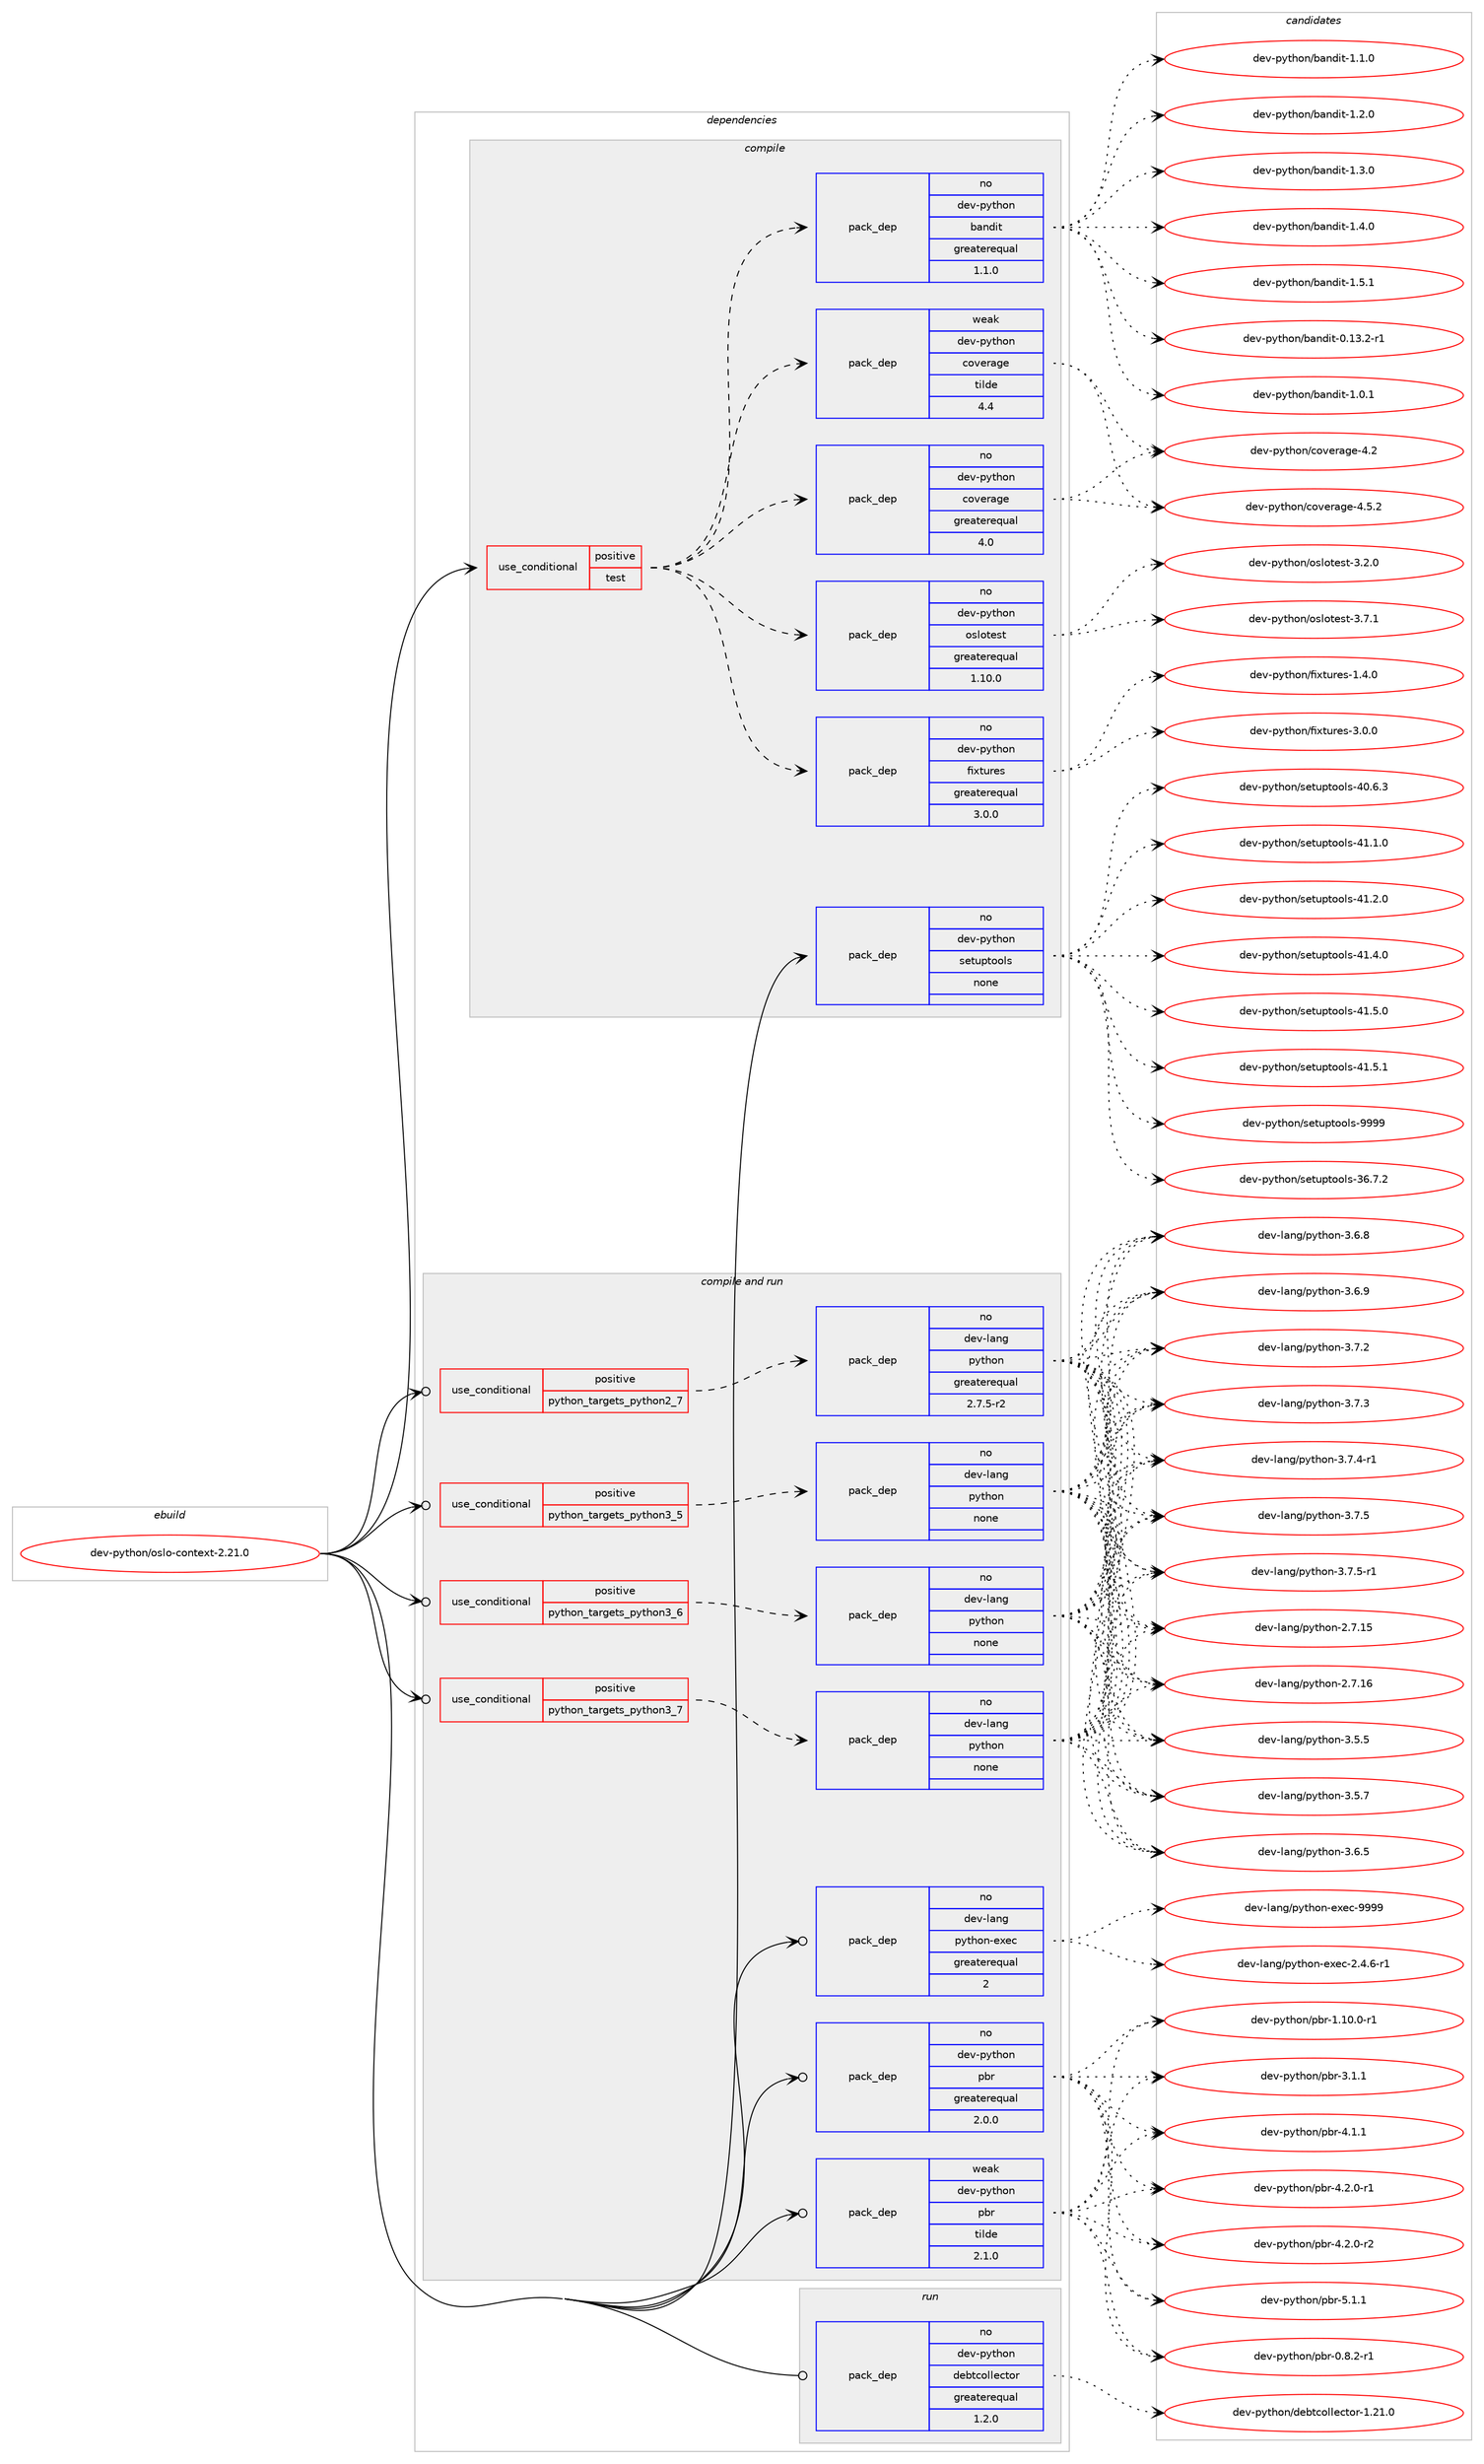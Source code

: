 digraph prolog {

# *************
# Graph options
# *************

newrank=true;
concentrate=true;
compound=true;
graph [rankdir=LR,fontname=Helvetica,fontsize=10,ranksep=1.5];#, ranksep=2.5, nodesep=0.2];
edge  [arrowhead=vee];
node  [fontname=Helvetica,fontsize=10];

# **********
# The ebuild
# **********

subgraph cluster_leftcol {
color=gray;
rank=same;
label=<<i>ebuild</i>>;
id [label="dev-python/oslo-context-2.21.0", color=red, width=4, href="../dev-python/oslo-context-2.21.0.svg"];
}

# ****************
# The dependencies
# ****************

subgraph cluster_midcol {
color=gray;
label=<<i>dependencies</i>>;
subgraph cluster_compile {
fillcolor="#eeeeee";
style=filled;
label=<<i>compile</i>>;
subgraph cond143746 {
dependency618771 [label=<<TABLE BORDER="0" CELLBORDER="1" CELLSPACING="0" CELLPADDING="4"><TR><TD ROWSPAN="3" CELLPADDING="10">use_conditional</TD></TR><TR><TD>positive</TD></TR><TR><TD>test</TD></TR></TABLE>>, shape=none, color=red];
subgraph pack463217 {
dependency618772 [label=<<TABLE BORDER="0" CELLBORDER="1" CELLSPACING="0" CELLPADDING="4" WIDTH="220"><TR><TD ROWSPAN="6" CELLPADDING="30">pack_dep</TD></TR><TR><TD WIDTH="110">no</TD></TR><TR><TD>dev-python</TD></TR><TR><TD>fixtures</TD></TR><TR><TD>greaterequal</TD></TR><TR><TD>3.0.0</TD></TR></TABLE>>, shape=none, color=blue];
}
dependency618771:e -> dependency618772:w [weight=20,style="dashed",arrowhead="vee"];
subgraph pack463218 {
dependency618773 [label=<<TABLE BORDER="0" CELLBORDER="1" CELLSPACING="0" CELLPADDING="4" WIDTH="220"><TR><TD ROWSPAN="6" CELLPADDING="30">pack_dep</TD></TR><TR><TD WIDTH="110">no</TD></TR><TR><TD>dev-python</TD></TR><TR><TD>oslotest</TD></TR><TR><TD>greaterequal</TD></TR><TR><TD>1.10.0</TD></TR></TABLE>>, shape=none, color=blue];
}
dependency618771:e -> dependency618773:w [weight=20,style="dashed",arrowhead="vee"];
subgraph pack463219 {
dependency618774 [label=<<TABLE BORDER="0" CELLBORDER="1" CELLSPACING="0" CELLPADDING="4" WIDTH="220"><TR><TD ROWSPAN="6" CELLPADDING="30">pack_dep</TD></TR><TR><TD WIDTH="110">no</TD></TR><TR><TD>dev-python</TD></TR><TR><TD>coverage</TD></TR><TR><TD>greaterequal</TD></TR><TR><TD>4.0</TD></TR></TABLE>>, shape=none, color=blue];
}
dependency618771:e -> dependency618774:w [weight=20,style="dashed",arrowhead="vee"];
subgraph pack463220 {
dependency618775 [label=<<TABLE BORDER="0" CELLBORDER="1" CELLSPACING="0" CELLPADDING="4" WIDTH="220"><TR><TD ROWSPAN="6" CELLPADDING="30">pack_dep</TD></TR><TR><TD WIDTH="110">weak</TD></TR><TR><TD>dev-python</TD></TR><TR><TD>coverage</TD></TR><TR><TD>tilde</TD></TR><TR><TD>4.4</TD></TR></TABLE>>, shape=none, color=blue];
}
dependency618771:e -> dependency618775:w [weight=20,style="dashed",arrowhead="vee"];
subgraph pack463221 {
dependency618776 [label=<<TABLE BORDER="0" CELLBORDER="1" CELLSPACING="0" CELLPADDING="4" WIDTH="220"><TR><TD ROWSPAN="6" CELLPADDING="30">pack_dep</TD></TR><TR><TD WIDTH="110">no</TD></TR><TR><TD>dev-python</TD></TR><TR><TD>bandit</TD></TR><TR><TD>greaterequal</TD></TR><TR><TD>1.1.0</TD></TR></TABLE>>, shape=none, color=blue];
}
dependency618771:e -> dependency618776:w [weight=20,style="dashed",arrowhead="vee"];
}
id:e -> dependency618771:w [weight=20,style="solid",arrowhead="vee"];
subgraph pack463222 {
dependency618777 [label=<<TABLE BORDER="0" CELLBORDER="1" CELLSPACING="0" CELLPADDING="4" WIDTH="220"><TR><TD ROWSPAN="6" CELLPADDING="30">pack_dep</TD></TR><TR><TD WIDTH="110">no</TD></TR><TR><TD>dev-python</TD></TR><TR><TD>setuptools</TD></TR><TR><TD>none</TD></TR><TR><TD></TD></TR></TABLE>>, shape=none, color=blue];
}
id:e -> dependency618777:w [weight=20,style="solid",arrowhead="vee"];
}
subgraph cluster_compileandrun {
fillcolor="#eeeeee";
style=filled;
label=<<i>compile and run</i>>;
subgraph cond143747 {
dependency618778 [label=<<TABLE BORDER="0" CELLBORDER="1" CELLSPACING="0" CELLPADDING="4"><TR><TD ROWSPAN="3" CELLPADDING="10">use_conditional</TD></TR><TR><TD>positive</TD></TR><TR><TD>python_targets_python2_7</TD></TR></TABLE>>, shape=none, color=red];
subgraph pack463223 {
dependency618779 [label=<<TABLE BORDER="0" CELLBORDER="1" CELLSPACING="0" CELLPADDING="4" WIDTH="220"><TR><TD ROWSPAN="6" CELLPADDING="30">pack_dep</TD></TR><TR><TD WIDTH="110">no</TD></TR><TR><TD>dev-lang</TD></TR><TR><TD>python</TD></TR><TR><TD>greaterequal</TD></TR><TR><TD>2.7.5-r2</TD></TR></TABLE>>, shape=none, color=blue];
}
dependency618778:e -> dependency618779:w [weight=20,style="dashed",arrowhead="vee"];
}
id:e -> dependency618778:w [weight=20,style="solid",arrowhead="odotvee"];
subgraph cond143748 {
dependency618780 [label=<<TABLE BORDER="0" CELLBORDER="1" CELLSPACING="0" CELLPADDING="4"><TR><TD ROWSPAN="3" CELLPADDING="10">use_conditional</TD></TR><TR><TD>positive</TD></TR><TR><TD>python_targets_python3_5</TD></TR></TABLE>>, shape=none, color=red];
subgraph pack463224 {
dependency618781 [label=<<TABLE BORDER="0" CELLBORDER="1" CELLSPACING="0" CELLPADDING="4" WIDTH="220"><TR><TD ROWSPAN="6" CELLPADDING="30">pack_dep</TD></TR><TR><TD WIDTH="110">no</TD></TR><TR><TD>dev-lang</TD></TR><TR><TD>python</TD></TR><TR><TD>none</TD></TR><TR><TD></TD></TR></TABLE>>, shape=none, color=blue];
}
dependency618780:e -> dependency618781:w [weight=20,style="dashed",arrowhead="vee"];
}
id:e -> dependency618780:w [weight=20,style="solid",arrowhead="odotvee"];
subgraph cond143749 {
dependency618782 [label=<<TABLE BORDER="0" CELLBORDER="1" CELLSPACING="0" CELLPADDING="4"><TR><TD ROWSPAN="3" CELLPADDING="10">use_conditional</TD></TR><TR><TD>positive</TD></TR><TR><TD>python_targets_python3_6</TD></TR></TABLE>>, shape=none, color=red];
subgraph pack463225 {
dependency618783 [label=<<TABLE BORDER="0" CELLBORDER="1" CELLSPACING="0" CELLPADDING="4" WIDTH="220"><TR><TD ROWSPAN="6" CELLPADDING="30">pack_dep</TD></TR><TR><TD WIDTH="110">no</TD></TR><TR><TD>dev-lang</TD></TR><TR><TD>python</TD></TR><TR><TD>none</TD></TR><TR><TD></TD></TR></TABLE>>, shape=none, color=blue];
}
dependency618782:e -> dependency618783:w [weight=20,style="dashed",arrowhead="vee"];
}
id:e -> dependency618782:w [weight=20,style="solid",arrowhead="odotvee"];
subgraph cond143750 {
dependency618784 [label=<<TABLE BORDER="0" CELLBORDER="1" CELLSPACING="0" CELLPADDING="4"><TR><TD ROWSPAN="3" CELLPADDING="10">use_conditional</TD></TR><TR><TD>positive</TD></TR><TR><TD>python_targets_python3_7</TD></TR></TABLE>>, shape=none, color=red];
subgraph pack463226 {
dependency618785 [label=<<TABLE BORDER="0" CELLBORDER="1" CELLSPACING="0" CELLPADDING="4" WIDTH="220"><TR><TD ROWSPAN="6" CELLPADDING="30">pack_dep</TD></TR><TR><TD WIDTH="110">no</TD></TR><TR><TD>dev-lang</TD></TR><TR><TD>python</TD></TR><TR><TD>none</TD></TR><TR><TD></TD></TR></TABLE>>, shape=none, color=blue];
}
dependency618784:e -> dependency618785:w [weight=20,style="dashed",arrowhead="vee"];
}
id:e -> dependency618784:w [weight=20,style="solid",arrowhead="odotvee"];
subgraph pack463227 {
dependency618786 [label=<<TABLE BORDER="0" CELLBORDER="1" CELLSPACING="0" CELLPADDING="4" WIDTH="220"><TR><TD ROWSPAN="6" CELLPADDING="30">pack_dep</TD></TR><TR><TD WIDTH="110">no</TD></TR><TR><TD>dev-lang</TD></TR><TR><TD>python-exec</TD></TR><TR><TD>greaterequal</TD></TR><TR><TD>2</TD></TR></TABLE>>, shape=none, color=blue];
}
id:e -> dependency618786:w [weight=20,style="solid",arrowhead="odotvee"];
subgraph pack463228 {
dependency618787 [label=<<TABLE BORDER="0" CELLBORDER="1" CELLSPACING="0" CELLPADDING="4" WIDTH="220"><TR><TD ROWSPAN="6" CELLPADDING="30">pack_dep</TD></TR><TR><TD WIDTH="110">no</TD></TR><TR><TD>dev-python</TD></TR><TR><TD>pbr</TD></TR><TR><TD>greaterequal</TD></TR><TR><TD>2.0.0</TD></TR></TABLE>>, shape=none, color=blue];
}
id:e -> dependency618787:w [weight=20,style="solid",arrowhead="odotvee"];
subgraph pack463229 {
dependency618788 [label=<<TABLE BORDER="0" CELLBORDER="1" CELLSPACING="0" CELLPADDING="4" WIDTH="220"><TR><TD ROWSPAN="6" CELLPADDING="30">pack_dep</TD></TR><TR><TD WIDTH="110">weak</TD></TR><TR><TD>dev-python</TD></TR><TR><TD>pbr</TD></TR><TR><TD>tilde</TD></TR><TR><TD>2.1.0</TD></TR></TABLE>>, shape=none, color=blue];
}
id:e -> dependency618788:w [weight=20,style="solid",arrowhead="odotvee"];
}
subgraph cluster_run {
fillcolor="#eeeeee";
style=filled;
label=<<i>run</i>>;
subgraph pack463230 {
dependency618789 [label=<<TABLE BORDER="0" CELLBORDER="1" CELLSPACING="0" CELLPADDING="4" WIDTH="220"><TR><TD ROWSPAN="6" CELLPADDING="30">pack_dep</TD></TR><TR><TD WIDTH="110">no</TD></TR><TR><TD>dev-python</TD></TR><TR><TD>debtcollector</TD></TR><TR><TD>greaterequal</TD></TR><TR><TD>1.2.0</TD></TR></TABLE>>, shape=none, color=blue];
}
id:e -> dependency618789:w [weight=20,style="solid",arrowhead="odot"];
}
}

# **************
# The candidates
# **************

subgraph cluster_choices {
rank=same;
color=gray;
label=<<i>candidates</i>>;

subgraph choice463217 {
color=black;
nodesep=1;
choice1001011184511212111610411111047102105120116117114101115454946524648 [label="dev-python/fixtures-1.4.0", color=red, width=4,href="../dev-python/fixtures-1.4.0.svg"];
choice1001011184511212111610411111047102105120116117114101115455146484648 [label="dev-python/fixtures-3.0.0", color=red, width=4,href="../dev-python/fixtures-3.0.0.svg"];
dependency618772:e -> choice1001011184511212111610411111047102105120116117114101115454946524648:w [style=dotted,weight="100"];
dependency618772:e -> choice1001011184511212111610411111047102105120116117114101115455146484648:w [style=dotted,weight="100"];
}
subgraph choice463218 {
color=black;
nodesep=1;
choice1001011184511212111610411111047111115108111116101115116455146504648 [label="dev-python/oslotest-3.2.0", color=red, width=4,href="../dev-python/oslotest-3.2.0.svg"];
choice1001011184511212111610411111047111115108111116101115116455146554649 [label="dev-python/oslotest-3.7.1", color=red, width=4,href="../dev-python/oslotest-3.7.1.svg"];
dependency618773:e -> choice1001011184511212111610411111047111115108111116101115116455146504648:w [style=dotted,weight="100"];
dependency618773:e -> choice1001011184511212111610411111047111115108111116101115116455146554649:w [style=dotted,weight="100"];
}
subgraph choice463219 {
color=black;
nodesep=1;
choice1001011184511212111610411111047991111181011149710310145524650 [label="dev-python/coverage-4.2", color=red, width=4,href="../dev-python/coverage-4.2.svg"];
choice10010111845112121116104111110479911111810111497103101455246534650 [label="dev-python/coverage-4.5.2", color=red, width=4,href="../dev-python/coverage-4.5.2.svg"];
dependency618774:e -> choice1001011184511212111610411111047991111181011149710310145524650:w [style=dotted,weight="100"];
dependency618774:e -> choice10010111845112121116104111110479911111810111497103101455246534650:w [style=dotted,weight="100"];
}
subgraph choice463220 {
color=black;
nodesep=1;
choice1001011184511212111610411111047991111181011149710310145524650 [label="dev-python/coverage-4.2", color=red, width=4,href="../dev-python/coverage-4.2.svg"];
choice10010111845112121116104111110479911111810111497103101455246534650 [label="dev-python/coverage-4.5.2", color=red, width=4,href="../dev-python/coverage-4.5.2.svg"];
dependency618775:e -> choice1001011184511212111610411111047991111181011149710310145524650:w [style=dotted,weight="100"];
dependency618775:e -> choice10010111845112121116104111110479911111810111497103101455246534650:w [style=dotted,weight="100"];
}
subgraph choice463221 {
color=black;
nodesep=1;
choice10010111845112121116104111110479897110100105116454846495146504511449 [label="dev-python/bandit-0.13.2-r1", color=red, width=4,href="../dev-python/bandit-0.13.2-r1.svg"];
choice10010111845112121116104111110479897110100105116454946484649 [label="dev-python/bandit-1.0.1", color=red, width=4,href="../dev-python/bandit-1.0.1.svg"];
choice10010111845112121116104111110479897110100105116454946494648 [label="dev-python/bandit-1.1.0", color=red, width=4,href="../dev-python/bandit-1.1.0.svg"];
choice10010111845112121116104111110479897110100105116454946504648 [label="dev-python/bandit-1.2.0", color=red, width=4,href="../dev-python/bandit-1.2.0.svg"];
choice10010111845112121116104111110479897110100105116454946514648 [label="dev-python/bandit-1.3.0", color=red, width=4,href="../dev-python/bandit-1.3.0.svg"];
choice10010111845112121116104111110479897110100105116454946524648 [label="dev-python/bandit-1.4.0", color=red, width=4,href="../dev-python/bandit-1.4.0.svg"];
choice10010111845112121116104111110479897110100105116454946534649 [label="dev-python/bandit-1.5.1", color=red, width=4,href="../dev-python/bandit-1.5.1.svg"];
dependency618776:e -> choice10010111845112121116104111110479897110100105116454846495146504511449:w [style=dotted,weight="100"];
dependency618776:e -> choice10010111845112121116104111110479897110100105116454946484649:w [style=dotted,weight="100"];
dependency618776:e -> choice10010111845112121116104111110479897110100105116454946494648:w [style=dotted,weight="100"];
dependency618776:e -> choice10010111845112121116104111110479897110100105116454946504648:w [style=dotted,weight="100"];
dependency618776:e -> choice10010111845112121116104111110479897110100105116454946514648:w [style=dotted,weight="100"];
dependency618776:e -> choice10010111845112121116104111110479897110100105116454946524648:w [style=dotted,weight="100"];
dependency618776:e -> choice10010111845112121116104111110479897110100105116454946534649:w [style=dotted,weight="100"];
}
subgraph choice463222 {
color=black;
nodesep=1;
choice100101118451121211161041111104711510111611711211611111110811545515446554650 [label="dev-python/setuptools-36.7.2", color=red, width=4,href="../dev-python/setuptools-36.7.2.svg"];
choice100101118451121211161041111104711510111611711211611111110811545524846544651 [label="dev-python/setuptools-40.6.3", color=red, width=4,href="../dev-python/setuptools-40.6.3.svg"];
choice100101118451121211161041111104711510111611711211611111110811545524946494648 [label="dev-python/setuptools-41.1.0", color=red, width=4,href="../dev-python/setuptools-41.1.0.svg"];
choice100101118451121211161041111104711510111611711211611111110811545524946504648 [label="dev-python/setuptools-41.2.0", color=red, width=4,href="../dev-python/setuptools-41.2.0.svg"];
choice100101118451121211161041111104711510111611711211611111110811545524946524648 [label="dev-python/setuptools-41.4.0", color=red, width=4,href="../dev-python/setuptools-41.4.0.svg"];
choice100101118451121211161041111104711510111611711211611111110811545524946534648 [label="dev-python/setuptools-41.5.0", color=red, width=4,href="../dev-python/setuptools-41.5.0.svg"];
choice100101118451121211161041111104711510111611711211611111110811545524946534649 [label="dev-python/setuptools-41.5.1", color=red, width=4,href="../dev-python/setuptools-41.5.1.svg"];
choice10010111845112121116104111110471151011161171121161111111081154557575757 [label="dev-python/setuptools-9999", color=red, width=4,href="../dev-python/setuptools-9999.svg"];
dependency618777:e -> choice100101118451121211161041111104711510111611711211611111110811545515446554650:w [style=dotted,weight="100"];
dependency618777:e -> choice100101118451121211161041111104711510111611711211611111110811545524846544651:w [style=dotted,weight="100"];
dependency618777:e -> choice100101118451121211161041111104711510111611711211611111110811545524946494648:w [style=dotted,weight="100"];
dependency618777:e -> choice100101118451121211161041111104711510111611711211611111110811545524946504648:w [style=dotted,weight="100"];
dependency618777:e -> choice100101118451121211161041111104711510111611711211611111110811545524946524648:w [style=dotted,weight="100"];
dependency618777:e -> choice100101118451121211161041111104711510111611711211611111110811545524946534648:w [style=dotted,weight="100"];
dependency618777:e -> choice100101118451121211161041111104711510111611711211611111110811545524946534649:w [style=dotted,weight="100"];
dependency618777:e -> choice10010111845112121116104111110471151011161171121161111111081154557575757:w [style=dotted,weight="100"];
}
subgraph choice463223 {
color=black;
nodesep=1;
choice10010111845108971101034711212111610411111045504655464953 [label="dev-lang/python-2.7.15", color=red, width=4,href="../dev-lang/python-2.7.15.svg"];
choice10010111845108971101034711212111610411111045504655464954 [label="dev-lang/python-2.7.16", color=red, width=4,href="../dev-lang/python-2.7.16.svg"];
choice100101118451089711010347112121116104111110455146534653 [label="dev-lang/python-3.5.5", color=red, width=4,href="../dev-lang/python-3.5.5.svg"];
choice100101118451089711010347112121116104111110455146534655 [label="dev-lang/python-3.5.7", color=red, width=4,href="../dev-lang/python-3.5.7.svg"];
choice100101118451089711010347112121116104111110455146544653 [label="dev-lang/python-3.6.5", color=red, width=4,href="../dev-lang/python-3.6.5.svg"];
choice100101118451089711010347112121116104111110455146544656 [label="dev-lang/python-3.6.8", color=red, width=4,href="../dev-lang/python-3.6.8.svg"];
choice100101118451089711010347112121116104111110455146544657 [label="dev-lang/python-3.6.9", color=red, width=4,href="../dev-lang/python-3.6.9.svg"];
choice100101118451089711010347112121116104111110455146554650 [label="dev-lang/python-3.7.2", color=red, width=4,href="../dev-lang/python-3.7.2.svg"];
choice100101118451089711010347112121116104111110455146554651 [label="dev-lang/python-3.7.3", color=red, width=4,href="../dev-lang/python-3.7.3.svg"];
choice1001011184510897110103471121211161041111104551465546524511449 [label="dev-lang/python-3.7.4-r1", color=red, width=4,href="../dev-lang/python-3.7.4-r1.svg"];
choice100101118451089711010347112121116104111110455146554653 [label="dev-lang/python-3.7.5", color=red, width=4,href="../dev-lang/python-3.7.5.svg"];
choice1001011184510897110103471121211161041111104551465546534511449 [label="dev-lang/python-3.7.5-r1", color=red, width=4,href="../dev-lang/python-3.7.5-r1.svg"];
dependency618779:e -> choice10010111845108971101034711212111610411111045504655464953:w [style=dotted,weight="100"];
dependency618779:e -> choice10010111845108971101034711212111610411111045504655464954:w [style=dotted,weight="100"];
dependency618779:e -> choice100101118451089711010347112121116104111110455146534653:w [style=dotted,weight="100"];
dependency618779:e -> choice100101118451089711010347112121116104111110455146534655:w [style=dotted,weight="100"];
dependency618779:e -> choice100101118451089711010347112121116104111110455146544653:w [style=dotted,weight="100"];
dependency618779:e -> choice100101118451089711010347112121116104111110455146544656:w [style=dotted,weight="100"];
dependency618779:e -> choice100101118451089711010347112121116104111110455146544657:w [style=dotted,weight="100"];
dependency618779:e -> choice100101118451089711010347112121116104111110455146554650:w [style=dotted,weight="100"];
dependency618779:e -> choice100101118451089711010347112121116104111110455146554651:w [style=dotted,weight="100"];
dependency618779:e -> choice1001011184510897110103471121211161041111104551465546524511449:w [style=dotted,weight="100"];
dependency618779:e -> choice100101118451089711010347112121116104111110455146554653:w [style=dotted,weight="100"];
dependency618779:e -> choice1001011184510897110103471121211161041111104551465546534511449:w [style=dotted,weight="100"];
}
subgraph choice463224 {
color=black;
nodesep=1;
choice10010111845108971101034711212111610411111045504655464953 [label="dev-lang/python-2.7.15", color=red, width=4,href="../dev-lang/python-2.7.15.svg"];
choice10010111845108971101034711212111610411111045504655464954 [label="dev-lang/python-2.7.16", color=red, width=4,href="../dev-lang/python-2.7.16.svg"];
choice100101118451089711010347112121116104111110455146534653 [label="dev-lang/python-3.5.5", color=red, width=4,href="../dev-lang/python-3.5.5.svg"];
choice100101118451089711010347112121116104111110455146534655 [label="dev-lang/python-3.5.7", color=red, width=4,href="../dev-lang/python-3.5.7.svg"];
choice100101118451089711010347112121116104111110455146544653 [label="dev-lang/python-3.6.5", color=red, width=4,href="../dev-lang/python-3.6.5.svg"];
choice100101118451089711010347112121116104111110455146544656 [label="dev-lang/python-3.6.8", color=red, width=4,href="../dev-lang/python-3.6.8.svg"];
choice100101118451089711010347112121116104111110455146544657 [label="dev-lang/python-3.6.9", color=red, width=4,href="../dev-lang/python-3.6.9.svg"];
choice100101118451089711010347112121116104111110455146554650 [label="dev-lang/python-3.7.2", color=red, width=4,href="../dev-lang/python-3.7.2.svg"];
choice100101118451089711010347112121116104111110455146554651 [label="dev-lang/python-3.7.3", color=red, width=4,href="../dev-lang/python-3.7.3.svg"];
choice1001011184510897110103471121211161041111104551465546524511449 [label="dev-lang/python-3.7.4-r1", color=red, width=4,href="../dev-lang/python-3.7.4-r1.svg"];
choice100101118451089711010347112121116104111110455146554653 [label="dev-lang/python-3.7.5", color=red, width=4,href="../dev-lang/python-3.7.5.svg"];
choice1001011184510897110103471121211161041111104551465546534511449 [label="dev-lang/python-3.7.5-r1", color=red, width=4,href="../dev-lang/python-3.7.5-r1.svg"];
dependency618781:e -> choice10010111845108971101034711212111610411111045504655464953:w [style=dotted,weight="100"];
dependency618781:e -> choice10010111845108971101034711212111610411111045504655464954:w [style=dotted,weight="100"];
dependency618781:e -> choice100101118451089711010347112121116104111110455146534653:w [style=dotted,weight="100"];
dependency618781:e -> choice100101118451089711010347112121116104111110455146534655:w [style=dotted,weight="100"];
dependency618781:e -> choice100101118451089711010347112121116104111110455146544653:w [style=dotted,weight="100"];
dependency618781:e -> choice100101118451089711010347112121116104111110455146544656:w [style=dotted,weight="100"];
dependency618781:e -> choice100101118451089711010347112121116104111110455146544657:w [style=dotted,weight="100"];
dependency618781:e -> choice100101118451089711010347112121116104111110455146554650:w [style=dotted,weight="100"];
dependency618781:e -> choice100101118451089711010347112121116104111110455146554651:w [style=dotted,weight="100"];
dependency618781:e -> choice1001011184510897110103471121211161041111104551465546524511449:w [style=dotted,weight="100"];
dependency618781:e -> choice100101118451089711010347112121116104111110455146554653:w [style=dotted,weight="100"];
dependency618781:e -> choice1001011184510897110103471121211161041111104551465546534511449:w [style=dotted,weight="100"];
}
subgraph choice463225 {
color=black;
nodesep=1;
choice10010111845108971101034711212111610411111045504655464953 [label="dev-lang/python-2.7.15", color=red, width=4,href="../dev-lang/python-2.7.15.svg"];
choice10010111845108971101034711212111610411111045504655464954 [label="dev-lang/python-2.7.16", color=red, width=4,href="../dev-lang/python-2.7.16.svg"];
choice100101118451089711010347112121116104111110455146534653 [label="dev-lang/python-3.5.5", color=red, width=4,href="../dev-lang/python-3.5.5.svg"];
choice100101118451089711010347112121116104111110455146534655 [label="dev-lang/python-3.5.7", color=red, width=4,href="../dev-lang/python-3.5.7.svg"];
choice100101118451089711010347112121116104111110455146544653 [label="dev-lang/python-3.6.5", color=red, width=4,href="../dev-lang/python-3.6.5.svg"];
choice100101118451089711010347112121116104111110455146544656 [label="dev-lang/python-3.6.8", color=red, width=4,href="../dev-lang/python-3.6.8.svg"];
choice100101118451089711010347112121116104111110455146544657 [label="dev-lang/python-3.6.9", color=red, width=4,href="../dev-lang/python-3.6.9.svg"];
choice100101118451089711010347112121116104111110455146554650 [label="dev-lang/python-3.7.2", color=red, width=4,href="../dev-lang/python-3.7.2.svg"];
choice100101118451089711010347112121116104111110455146554651 [label="dev-lang/python-3.7.3", color=red, width=4,href="../dev-lang/python-3.7.3.svg"];
choice1001011184510897110103471121211161041111104551465546524511449 [label="dev-lang/python-3.7.4-r1", color=red, width=4,href="../dev-lang/python-3.7.4-r1.svg"];
choice100101118451089711010347112121116104111110455146554653 [label="dev-lang/python-3.7.5", color=red, width=4,href="../dev-lang/python-3.7.5.svg"];
choice1001011184510897110103471121211161041111104551465546534511449 [label="dev-lang/python-3.7.5-r1", color=red, width=4,href="../dev-lang/python-3.7.5-r1.svg"];
dependency618783:e -> choice10010111845108971101034711212111610411111045504655464953:w [style=dotted,weight="100"];
dependency618783:e -> choice10010111845108971101034711212111610411111045504655464954:w [style=dotted,weight="100"];
dependency618783:e -> choice100101118451089711010347112121116104111110455146534653:w [style=dotted,weight="100"];
dependency618783:e -> choice100101118451089711010347112121116104111110455146534655:w [style=dotted,weight="100"];
dependency618783:e -> choice100101118451089711010347112121116104111110455146544653:w [style=dotted,weight="100"];
dependency618783:e -> choice100101118451089711010347112121116104111110455146544656:w [style=dotted,weight="100"];
dependency618783:e -> choice100101118451089711010347112121116104111110455146544657:w [style=dotted,weight="100"];
dependency618783:e -> choice100101118451089711010347112121116104111110455146554650:w [style=dotted,weight="100"];
dependency618783:e -> choice100101118451089711010347112121116104111110455146554651:w [style=dotted,weight="100"];
dependency618783:e -> choice1001011184510897110103471121211161041111104551465546524511449:w [style=dotted,weight="100"];
dependency618783:e -> choice100101118451089711010347112121116104111110455146554653:w [style=dotted,weight="100"];
dependency618783:e -> choice1001011184510897110103471121211161041111104551465546534511449:w [style=dotted,weight="100"];
}
subgraph choice463226 {
color=black;
nodesep=1;
choice10010111845108971101034711212111610411111045504655464953 [label="dev-lang/python-2.7.15", color=red, width=4,href="../dev-lang/python-2.7.15.svg"];
choice10010111845108971101034711212111610411111045504655464954 [label="dev-lang/python-2.7.16", color=red, width=4,href="../dev-lang/python-2.7.16.svg"];
choice100101118451089711010347112121116104111110455146534653 [label="dev-lang/python-3.5.5", color=red, width=4,href="../dev-lang/python-3.5.5.svg"];
choice100101118451089711010347112121116104111110455146534655 [label="dev-lang/python-3.5.7", color=red, width=4,href="../dev-lang/python-3.5.7.svg"];
choice100101118451089711010347112121116104111110455146544653 [label="dev-lang/python-3.6.5", color=red, width=4,href="../dev-lang/python-3.6.5.svg"];
choice100101118451089711010347112121116104111110455146544656 [label="dev-lang/python-3.6.8", color=red, width=4,href="../dev-lang/python-3.6.8.svg"];
choice100101118451089711010347112121116104111110455146544657 [label="dev-lang/python-3.6.9", color=red, width=4,href="../dev-lang/python-3.6.9.svg"];
choice100101118451089711010347112121116104111110455146554650 [label="dev-lang/python-3.7.2", color=red, width=4,href="../dev-lang/python-3.7.2.svg"];
choice100101118451089711010347112121116104111110455146554651 [label="dev-lang/python-3.7.3", color=red, width=4,href="../dev-lang/python-3.7.3.svg"];
choice1001011184510897110103471121211161041111104551465546524511449 [label="dev-lang/python-3.7.4-r1", color=red, width=4,href="../dev-lang/python-3.7.4-r1.svg"];
choice100101118451089711010347112121116104111110455146554653 [label="dev-lang/python-3.7.5", color=red, width=4,href="../dev-lang/python-3.7.5.svg"];
choice1001011184510897110103471121211161041111104551465546534511449 [label="dev-lang/python-3.7.5-r1", color=red, width=4,href="../dev-lang/python-3.7.5-r1.svg"];
dependency618785:e -> choice10010111845108971101034711212111610411111045504655464953:w [style=dotted,weight="100"];
dependency618785:e -> choice10010111845108971101034711212111610411111045504655464954:w [style=dotted,weight="100"];
dependency618785:e -> choice100101118451089711010347112121116104111110455146534653:w [style=dotted,weight="100"];
dependency618785:e -> choice100101118451089711010347112121116104111110455146534655:w [style=dotted,weight="100"];
dependency618785:e -> choice100101118451089711010347112121116104111110455146544653:w [style=dotted,weight="100"];
dependency618785:e -> choice100101118451089711010347112121116104111110455146544656:w [style=dotted,weight="100"];
dependency618785:e -> choice100101118451089711010347112121116104111110455146544657:w [style=dotted,weight="100"];
dependency618785:e -> choice100101118451089711010347112121116104111110455146554650:w [style=dotted,weight="100"];
dependency618785:e -> choice100101118451089711010347112121116104111110455146554651:w [style=dotted,weight="100"];
dependency618785:e -> choice1001011184510897110103471121211161041111104551465546524511449:w [style=dotted,weight="100"];
dependency618785:e -> choice100101118451089711010347112121116104111110455146554653:w [style=dotted,weight="100"];
dependency618785:e -> choice1001011184510897110103471121211161041111104551465546534511449:w [style=dotted,weight="100"];
}
subgraph choice463227 {
color=black;
nodesep=1;
choice10010111845108971101034711212111610411111045101120101994550465246544511449 [label="dev-lang/python-exec-2.4.6-r1", color=red, width=4,href="../dev-lang/python-exec-2.4.6-r1.svg"];
choice10010111845108971101034711212111610411111045101120101994557575757 [label="dev-lang/python-exec-9999", color=red, width=4,href="../dev-lang/python-exec-9999.svg"];
dependency618786:e -> choice10010111845108971101034711212111610411111045101120101994550465246544511449:w [style=dotted,weight="100"];
dependency618786:e -> choice10010111845108971101034711212111610411111045101120101994557575757:w [style=dotted,weight="100"];
}
subgraph choice463228 {
color=black;
nodesep=1;
choice1001011184511212111610411111047112981144548465646504511449 [label="dev-python/pbr-0.8.2-r1", color=red, width=4,href="../dev-python/pbr-0.8.2-r1.svg"];
choice100101118451121211161041111104711298114454946494846484511449 [label="dev-python/pbr-1.10.0-r1", color=red, width=4,href="../dev-python/pbr-1.10.0-r1.svg"];
choice100101118451121211161041111104711298114455146494649 [label="dev-python/pbr-3.1.1", color=red, width=4,href="../dev-python/pbr-3.1.1.svg"];
choice100101118451121211161041111104711298114455246494649 [label="dev-python/pbr-4.1.1", color=red, width=4,href="../dev-python/pbr-4.1.1.svg"];
choice1001011184511212111610411111047112981144552465046484511449 [label="dev-python/pbr-4.2.0-r1", color=red, width=4,href="../dev-python/pbr-4.2.0-r1.svg"];
choice1001011184511212111610411111047112981144552465046484511450 [label="dev-python/pbr-4.2.0-r2", color=red, width=4,href="../dev-python/pbr-4.2.0-r2.svg"];
choice100101118451121211161041111104711298114455346494649 [label="dev-python/pbr-5.1.1", color=red, width=4,href="../dev-python/pbr-5.1.1.svg"];
dependency618787:e -> choice1001011184511212111610411111047112981144548465646504511449:w [style=dotted,weight="100"];
dependency618787:e -> choice100101118451121211161041111104711298114454946494846484511449:w [style=dotted,weight="100"];
dependency618787:e -> choice100101118451121211161041111104711298114455146494649:w [style=dotted,weight="100"];
dependency618787:e -> choice100101118451121211161041111104711298114455246494649:w [style=dotted,weight="100"];
dependency618787:e -> choice1001011184511212111610411111047112981144552465046484511449:w [style=dotted,weight="100"];
dependency618787:e -> choice1001011184511212111610411111047112981144552465046484511450:w [style=dotted,weight="100"];
dependency618787:e -> choice100101118451121211161041111104711298114455346494649:w [style=dotted,weight="100"];
}
subgraph choice463229 {
color=black;
nodesep=1;
choice1001011184511212111610411111047112981144548465646504511449 [label="dev-python/pbr-0.8.2-r1", color=red, width=4,href="../dev-python/pbr-0.8.2-r1.svg"];
choice100101118451121211161041111104711298114454946494846484511449 [label="dev-python/pbr-1.10.0-r1", color=red, width=4,href="../dev-python/pbr-1.10.0-r1.svg"];
choice100101118451121211161041111104711298114455146494649 [label="dev-python/pbr-3.1.1", color=red, width=4,href="../dev-python/pbr-3.1.1.svg"];
choice100101118451121211161041111104711298114455246494649 [label="dev-python/pbr-4.1.1", color=red, width=4,href="../dev-python/pbr-4.1.1.svg"];
choice1001011184511212111610411111047112981144552465046484511449 [label="dev-python/pbr-4.2.0-r1", color=red, width=4,href="../dev-python/pbr-4.2.0-r1.svg"];
choice1001011184511212111610411111047112981144552465046484511450 [label="dev-python/pbr-4.2.0-r2", color=red, width=4,href="../dev-python/pbr-4.2.0-r2.svg"];
choice100101118451121211161041111104711298114455346494649 [label="dev-python/pbr-5.1.1", color=red, width=4,href="../dev-python/pbr-5.1.1.svg"];
dependency618788:e -> choice1001011184511212111610411111047112981144548465646504511449:w [style=dotted,weight="100"];
dependency618788:e -> choice100101118451121211161041111104711298114454946494846484511449:w [style=dotted,weight="100"];
dependency618788:e -> choice100101118451121211161041111104711298114455146494649:w [style=dotted,weight="100"];
dependency618788:e -> choice100101118451121211161041111104711298114455246494649:w [style=dotted,weight="100"];
dependency618788:e -> choice1001011184511212111610411111047112981144552465046484511449:w [style=dotted,weight="100"];
dependency618788:e -> choice1001011184511212111610411111047112981144552465046484511450:w [style=dotted,weight="100"];
dependency618788:e -> choice100101118451121211161041111104711298114455346494649:w [style=dotted,weight="100"];
}
subgraph choice463230 {
color=black;
nodesep=1;
choice100101118451121211161041111104710010198116991111081081019911611111445494650494648 [label="dev-python/debtcollector-1.21.0", color=red, width=4,href="../dev-python/debtcollector-1.21.0.svg"];
dependency618789:e -> choice100101118451121211161041111104710010198116991111081081019911611111445494650494648:w [style=dotted,weight="100"];
}
}

}
